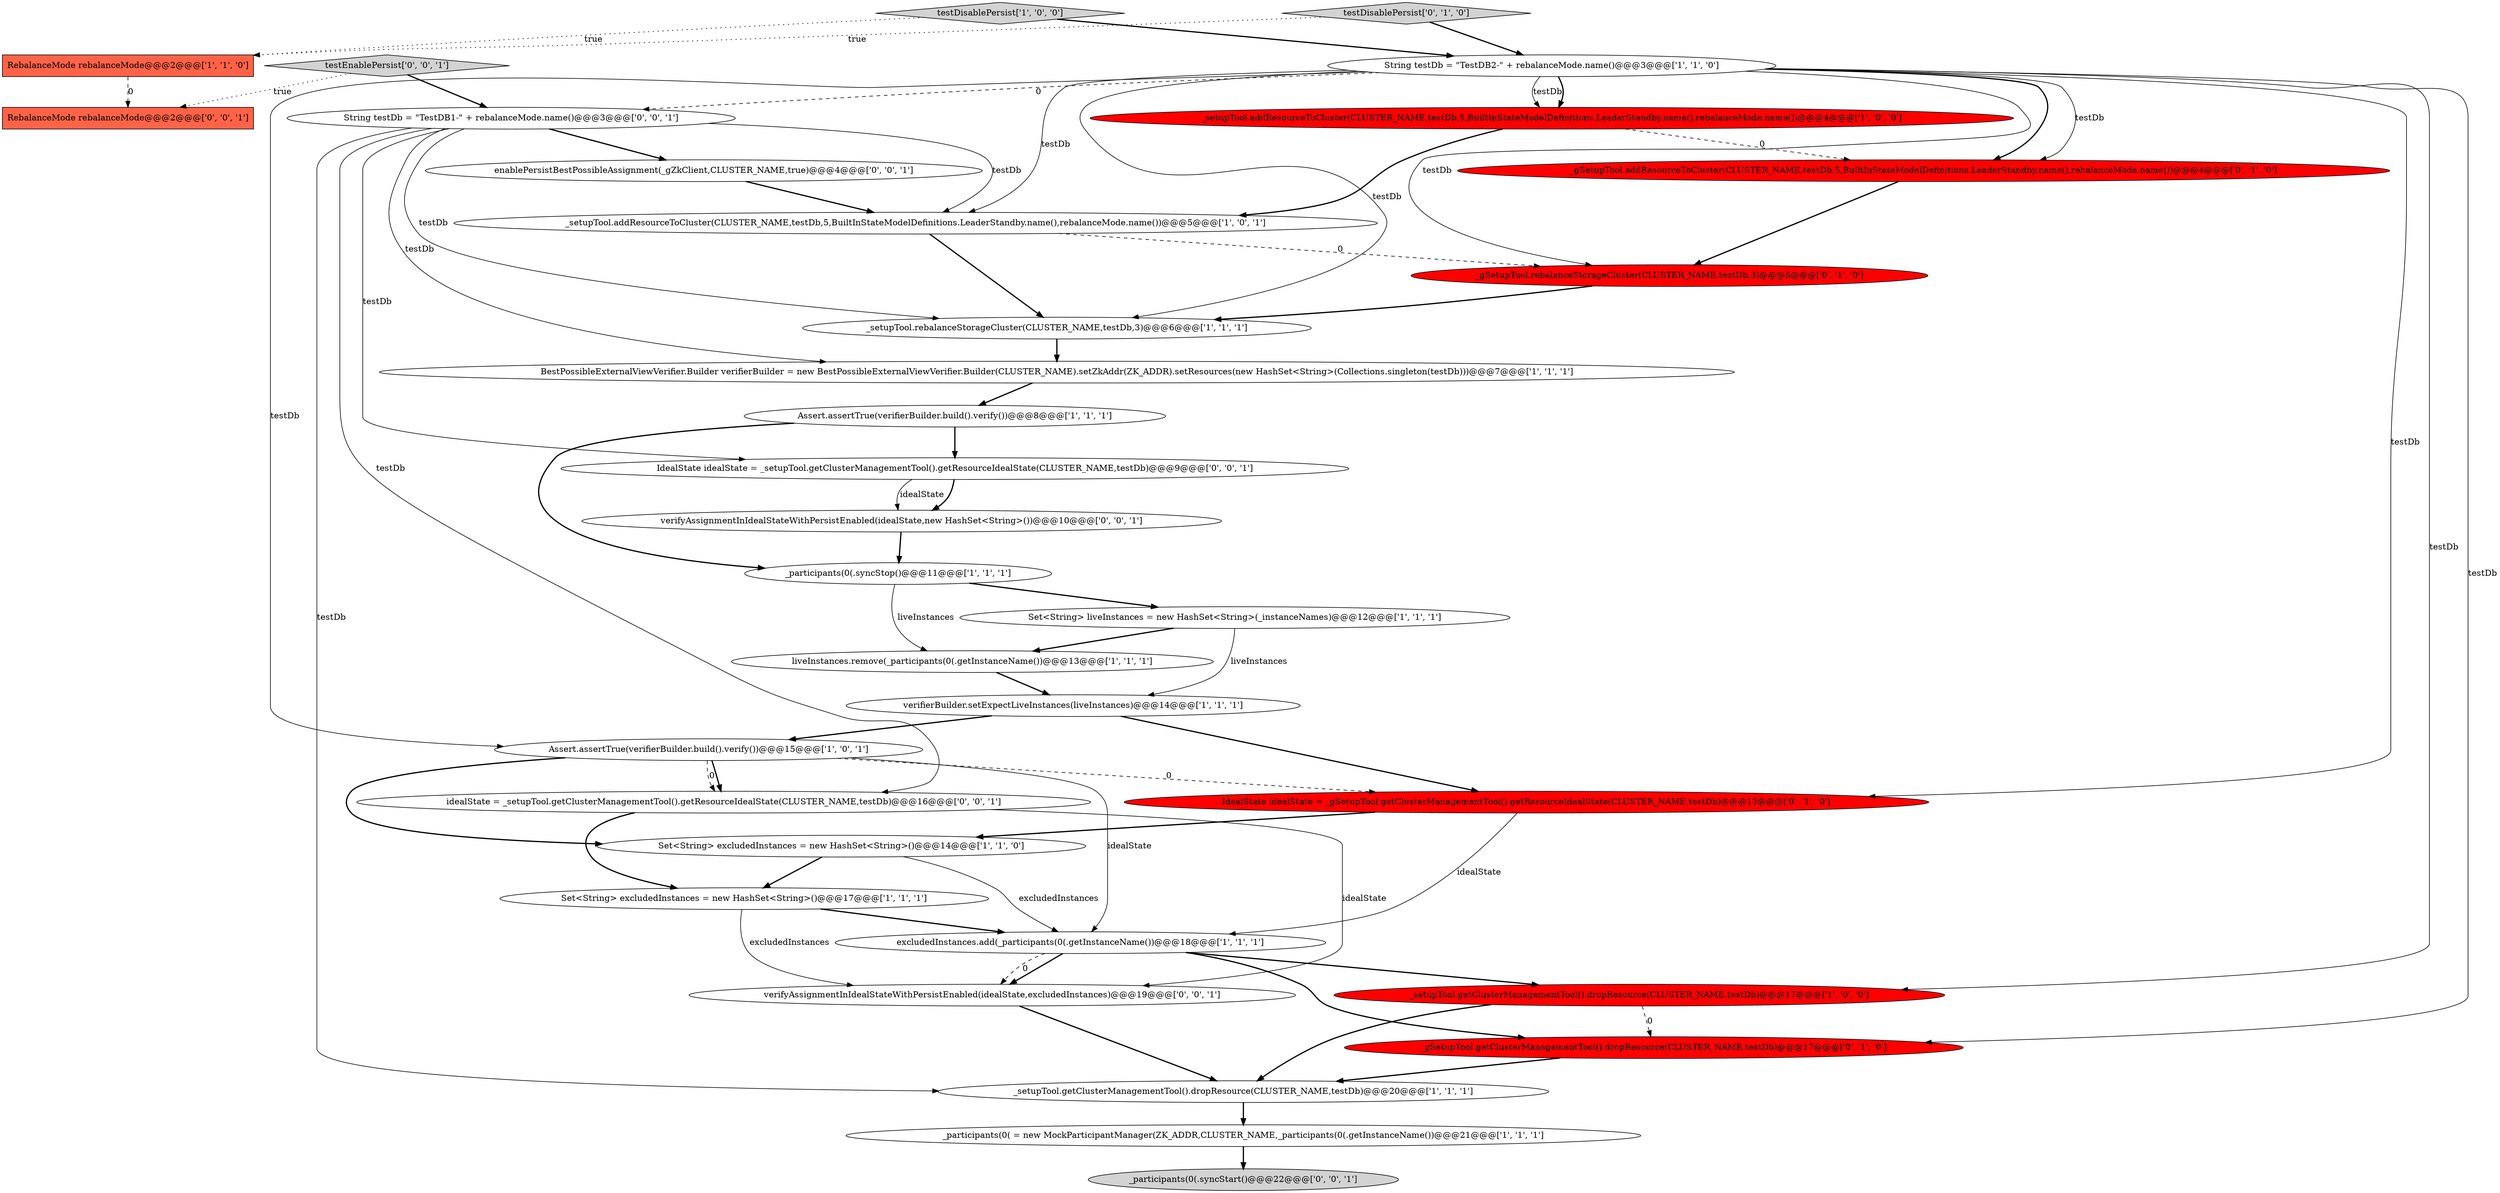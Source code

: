digraph {
8 [style = filled, label = "_setupTool.addResourceToCluster(CLUSTER_NAME,testDb,5,BuiltInStateModelDefinitions.LeaderStandby.name(),rebalanceMode.name())@@@4@@@['1', '0', '0']", fillcolor = red, shape = ellipse image = "AAA1AAABBB1BBB"];
29 [style = filled, label = "IdealState idealState = _setupTool.getClusterManagementTool().getResourceIdealState(CLUSTER_NAME,testDb)@@@9@@@['0', '0', '1']", fillcolor = white, shape = ellipse image = "AAA0AAABBB3BBB"];
9 [style = filled, label = "excludedInstances.add(_participants(0(.getInstanceName())@@@18@@@['1', '1', '1']", fillcolor = white, shape = ellipse image = "AAA0AAABBB1BBB"];
26 [style = filled, label = "idealState = _setupTool.getClusterManagementTool().getResourceIdealState(CLUSTER_NAME,testDb)@@@16@@@['0', '0', '1']", fillcolor = white, shape = ellipse image = "AAA0AAABBB3BBB"];
3 [style = filled, label = "_participants(0( = new MockParticipantManager(ZK_ADDR,CLUSTER_NAME,_participants(0(.getInstanceName())@@@21@@@['1', '1', '1']", fillcolor = white, shape = ellipse image = "AAA0AAABBB1BBB"];
12 [style = filled, label = "testDisablePersist['1', '0', '0']", fillcolor = lightgray, shape = diamond image = "AAA0AAABBB1BBB"];
2 [style = filled, label = "RebalanceMode rebalanceMode@@@2@@@['1', '1', '0']", fillcolor = tomato, shape = box image = "AAA0AAABBB1BBB"];
21 [style = filled, label = "_gSetupTool.addResourceToCluster(CLUSTER_NAME,testDb,5,BuiltInStateModelDefinitions.LeaderStandby.name(),rebalanceMode.name())@@@4@@@['0', '1', '0']", fillcolor = red, shape = ellipse image = "AAA1AAABBB2BBB"];
5 [style = filled, label = "Assert.assertTrue(verifierBuilder.build().verify())@@@8@@@['1', '1', '1']", fillcolor = white, shape = ellipse image = "AAA0AAABBB1BBB"];
13 [style = filled, label = "_setupTool.addResourceToCluster(CLUSTER_NAME,testDb,5,BuiltInStateModelDefinitions.LeaderStandby.name(),rebalanceMode.name())@@@5@@@['1', '0', '1']", fillcolor = white, shape = ellipse image = "AAA0AAABBB1BBB"];
1 [style = filled, label = "_participants(0(.syncStop()@@@11@@@['1', '1', '1']", fillcolor = white, shape = ellipse image = "AAA0AAABBB1BBB"];
20 [style = filled, label = "_gSetupTool.rebalanceStorageCluster(CLUSTER_NAME,testDb,3)@@@5@@@['0', '1', '0']", fillcolor = red, shape = ellipse image = "AAA1AAABBB2BBB"];
25 [style = filled, label = "RebalanceMode rebalanceMode@@@2@@@['0', '0', '1']", fillcolor = tomato, shape = box image = "AAA0AAABBB3BBB"];
22 [style = filled, label = "_gSetupTool.getClusterManagementTool().dropResource(CLUSTER_NAME,testDb)@@@17@@@['0', '1', '0']", fillcolor = red, shape = ellipse image = "AAA1AAABBB2BBB"];
14 [style = filled, label = "Assert.assertTrue(verifierBuilder.build().verify())@@@15@@@['1', '0', '1']", fillcolor = white, shape = ellipse image = "AAA0AAABBB1BBB"];
15 [style = filled, label = "Set<String> liveInstances = new HashSet<String>(_instanceNames)@@@12@@@['1', '1', '1']", fillcolor = white, shape = ellipse image = "AAA0AAABBB1BBB"];
30 [style = filled, label = "verifyAssignmentInIdealStateWithPersistEnabled(idealState,new HashSet<String>())@@@10@@@['0', '0', '1']", fillcolor = white, shape = ellipse image = "AAA0AAABBB3BBB"];
4 [style = filled, label = "String testDb = \"TestDB2-\" + rebalanceMode.name()@@@3@@@['1', '1', '0']", fillcolor = white, shape = ellipse image = "AAA0AAABBB1BBB"];
27 [style = filled, label = "_participants(0(.syncStart()@@@22@@@['0', '0', '1']", fillcolor = lightgray, shape = ellipse image = "AAA0AAABBB3BBB"];
23 [style = filled, label = "testDisablePersist['0', '1', '0']", fillcolor = lightgray, shape = diamond image = "AAA0AAABBB2BBB"];
19 [style = filled, label = "IdealState idealState = _gSetupTool.getClusterManagementTool().getResourceIdealState(CLUSTER_NAME,testDb)@@@13@@@['0', '1', '0']", fillcolor = red, shape = ellipse image = "AAA1AAABBB2BBB"];
0 [style = filled, label = "liveInstances.remove(_participants(0(.getInstanceName())@@@13@@@['1', '1', '1']", fillcolor = white, shape = ellipse image = "AAA0AAABBB1BBB"];
32 [style = filled, label = "verifyAssignmentInIdealStateWithPersistEnabled(idealState,excludedInstances)@@@19@@@['0', '0', '1']", fillcolor = white, shape = ellipse image = "AAA0AAABBB3BBB"];
7 [style = filled, label = "_setupTool.getClusterManagementTool().dropResource(CLUSTER_NAME,testDb)@@@17@@@['1', '0', '0']", fillcolor = red, shape = ellipse image = "AAA1AAABBB1BBB"];
28 [style = filled, label = "testEnablePersist['0', '0', '1']", fillcolor = lightgray, shape = diamond image = "AAA0AAABBB3BBB"];
6 [style = filled, label = "_setupTool.rebalanceStorageCluster(CLUSTER_NAME,testDb,3)@@@6@@@['1', '1', '1']", fillcolor = white, shape = ellipse image = "AAA0AAABBB1BBB"];
31 [style = filled, label = "enablePersistBestPossibleAssignment(_gZkClient,CLUSTER_NAME,true)@@@4@@@['0', '0', '1']", fillcolor = white, shape = ellipse image = "AAA0AAABBB3BBB"];
10 [style = filled, label = "_setupTool.getClusterManagementTool().dropResource(CLUSTER_NAME,testDb)@@@20@@@['1', '1', '1']", fillcolor = white, shape = ellipse image = "AAA0AAABBB1BBB"];
16 [style = filled, label = "BestPossibleExternalViewVerifier.Builder verifierBuilder = new BestPossibleExternalViewVerifier.Builder(CLUSTER_NAME).setZkAddr(ZK_ADDR).setResources(new HashSet<String>(Collections.singleton(testDb)))@@@7@@@['1', '1', '1']", fillcolor = white, shape = ellipse image = "AAA0AAABBB1BBB"];
24 [style = filled, label = "String testDb = \"TestDB1-\" + rebalanceMode.name()@@@3@@@['0', '0', '1']", fillcolor = white, shape = ellipse image = "AAA0AAABBB3BBB"];
18 [style = filled, label = "verifierBuilder.setExpectLiveInstances(liveInstances)@@@14@@@['1', '1', '1']", fillcolor = white, shape = ellipse image = "AAA0AAABBB1BBB"];
11 [style = filled, label = "Set<String> excludedInstances = new HashSet<String>()@@@14@@@['1', '1', '0']", fillcolor = white, shape = ellipse image = "AAA0AAABBB1BBB"];
17 [style = filled, label = "Set<String> excludedInstances = new HashSet<String>()@@@17@@@['1', '1', '1']", fillcolor = white, shape = ellipse image = "AAA0AAABBB1BBB"];
9->22 [style = bold, label=""];
24->29 [style = solid, label="testDb"];
5->29 [style = bold, label=""];
4->8 [style = solid, label="testDb"];
30->1 [style = bold, label=""];
4->21 [style = solid, label="testDb"];
29->30 [style = bold, label=""];
19->9 [style = solid, label="idealState"];
7->10 [style = bold, label=""];
26->17 [style = bold, label=""];
13->20 [style = dashed, label="0"];
1->15 [style = bold, label=""];
17->9 [style = bold, label=""];
31->13 [style = bold, label=""];
28->25 [style = dotted, label="true"];
9->32 [style = bold, label=""];
29->30 [style = solid, label="idealState"];
12->2 [style = dotted, label="true"];
26->32 [style = solid, label="idealState"];
4->21 [style = bold, label=""];
18->19 [style = bold, label=""];
23->4 [style = bold, label=""];
10->3 [style = bold, label=""];
24->10 [style = solid, label="testDb"];
19->11 [style = bold, label=""];
4->19 [style = solid, label="testDb"];
20->6 [style = bold, label=""];
8->21 [style = dashed, label="0"];
9->7 [style = bold, label=""];
4->7 [style = solid, label="testDb"];
23->2 [style = dotted, label="true"];
32->10 [style = bold, label=""];
24->6 [style = solid, label="testDb"];
14->26 [style = dashed, label="0"];
9->32 [style = dashed, label="0"];
24->26 [style = solid, label="testDb"];
3->27 [style = bold, label=""];
1->0 [style = solid, label="liveInstances"];
14->26 [style = bold, label=""];
24->16 [style = solid, label="testDb"];
5->1 [style = bold, label=""];
4->14 [style = solid, label="testDb"];
17->32 [style = solid, label="excludedInstances"];
4->22 [style = solid, label="testDb"];
21->20 [style = bold, label=""];
14->9 [style = solid, label="idealState"];
12->4 [style = bold, label=""];
24->31 [style = bold, label=""];
6->16 [style = bold, label=""];
15->0 [style = bold, label=""];
11->9 [style = solid, label="excludedInstances"];
4->13 [style = solid, label="testDb"];
22->10 [style = bold, label=""];
2->25 [style = dashed, label="0"];
4->6 [style = solid, label="testDb"];
16->5 [style = bold, label=""];
28->24 [style = bold, label=""];
4->8 [style = bold, label=""];
0->18 [style = bold, label=""];
11->17 [style = bold, label=""];
14->19 [style = dashed, label="0"];
24->13 [style = solid, label="testDb"];
13->6 [style = bold, label=""];
4->24 [style = dashed, label="0"];
15->18 [style = solid, label="liveInstances"];
14->11 [style = bold, label=""];
18->14 [style = bold, label=""];
7->22 [style = dashed, label="0"];
8->13 [style = bold, label=""];
4->20 [style = solid, label="testDb"];
}
